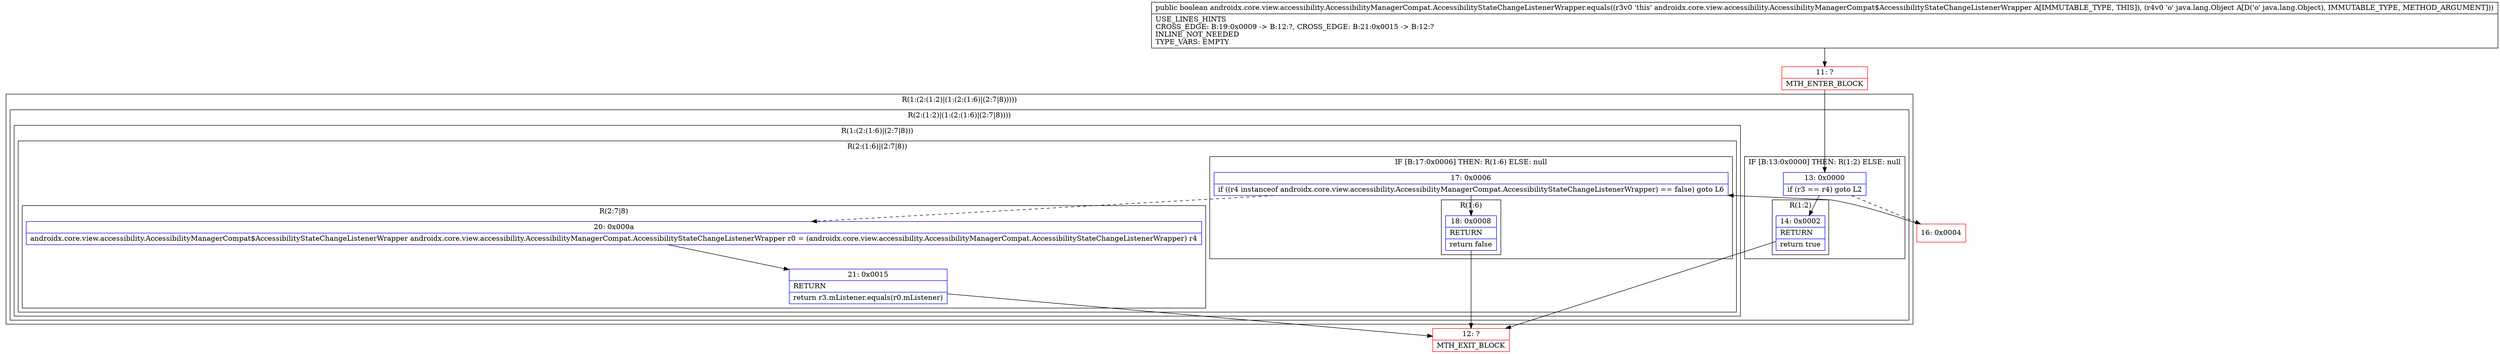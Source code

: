 digraph "CFG forandroidx.core.view.accessibility.AccessibilityManagerCompat.AccessibilityStateChangeListenerWrapper.equals(Ljava\/lang\/Object;)Z" {
subgraph cluster_Region_143431326 {
label = "R(1:(2:(1:2)|(1:(2:(1:6)|(2:7|8)))))";
node [shape=record,color=blue];
subgraph cluster_Region_1895554960 {
label = "R(2:(1:2)|(1:(2:(1:6)|(2:7|8))))";
node [shape=record,color=blue];
subgraph cluster_IfRegion_217933731 {
label = "IF [B:13:0x0000] THEN: R(1:2) ELSE: null";
node [shape=record,color=blue];
Node_13 [shape=record,label="{13\:\ 0x0000|if (r3 == r4) goto L2\l}"];
subgraph cluster_Region_501619197 {
label = "R(1:2)";
node [shape=record,color=blue];
Node_14 [shape=record,label="{14\:\ 0x0002|RETURN\l|return true\l}"];
}
}
subgraph cluster_Region_1907508409 {
label = "R(1:(2:(1:6)|(2:7|8)))";
node [shape=record,color=blue];
subgraph cluster_Region_1603998272 {
label = "R(2:(1:6)|(2:7|8))";
node [shape=record,color=blue];
subgraph cluster_IfRegion_951887471 {
label = "IF [B:17:0x0006] THEN: R(1:6) ELSE: null";
node [shape=record,color=blue];
Node_17 [shape=record,label="{17\:\ 0x0006|if ((r4 instanceof androidx.core.view.accessibility.AccessibilityManagerCompat.AccessibilityStateChangeListenerWrapper) == false) goto L6\l}"];
subgraph cluster_Region_364407156 {
label = "R(1:6)";
node [shape=record,color=blue];
Node_18 [shape=record,label="{18\:\ 0x0008|RETURN\l|return false\l}"];
}
}
subgraph cluster_Region_1334748865 {
label = "R(2:7|8)";
node [shape=record,color=blue];
Node_20 [shape=record,label="{20\:\ 0x000a|androidx.core.view.accessibility.AccessibilityManagerCompat$AccessibilityStateChangeListenerWrapper androidx.core.view.accessibility.AccessibilityManagerCompat.AccessibilityStateChangeListenerWrapper r0 = (androidx.core.view.accessibility.AccessibilityManagerCompat.AccessibilityStateChangeListenerWrapper) r4\l}"];
Node_21 [shape=record,label="{21\:\ 0x0015|RETURN\l|return r3.mListener.equals(r0.mListener)\l}"];
}
}
}
}
}
Node_11 [shape=record,color=red,label="{11\:\ ?|MTH_ENTER_BLOCK\l}"];
Node_12 [shape=record,color=red,label="{12\:\ ?|MTH_EXIT_BLOCK\l}"];
Node_16 [shape=record,color=red,label="{16\:\ 0x0004}"];
MethodNode[shape=record,label="{public boolean androidx.core.view.accessibility.AccessibilityManagerCompat.AccessibilityStateChangeListenerWrapper.equals((r3v0 'this' androidx.core.view.accessibility.AccessibilityManagerCompat$AccessibilityStateChangeListenerWrapper A[IMMUTABLE_TYPE, THIS]), (r4v0 'o' java.lang.Object A[D('o' java.lang.Object), IMMUTABLE_TYPE, METHOD_ARGUMENT]))  | USE_LINES_HINTS\lCROSS_EDGE: B:19:0x0009 \-\> B:12:?, CROSS_EDGE: B:21:0x0015 \-\> B:12:?\lINLINE_NOT_NEEDED\lTYPE_VARS: EMPTY\l}"];
MethodNode -> Node_11;Node_13 -> Node_14;
Node_13 -> Node_16[style=dashed];
Node_14 -> Node_12;
Node_17 -> Node_18;
Node_17 -> Node_20[style=dashed];
Node_18 -> Node_12;
Node_20 -> Node_21;
Node_21 -> Node_12;
Node_11 -> Node_13;
Node_16 -> Node_17;
}

